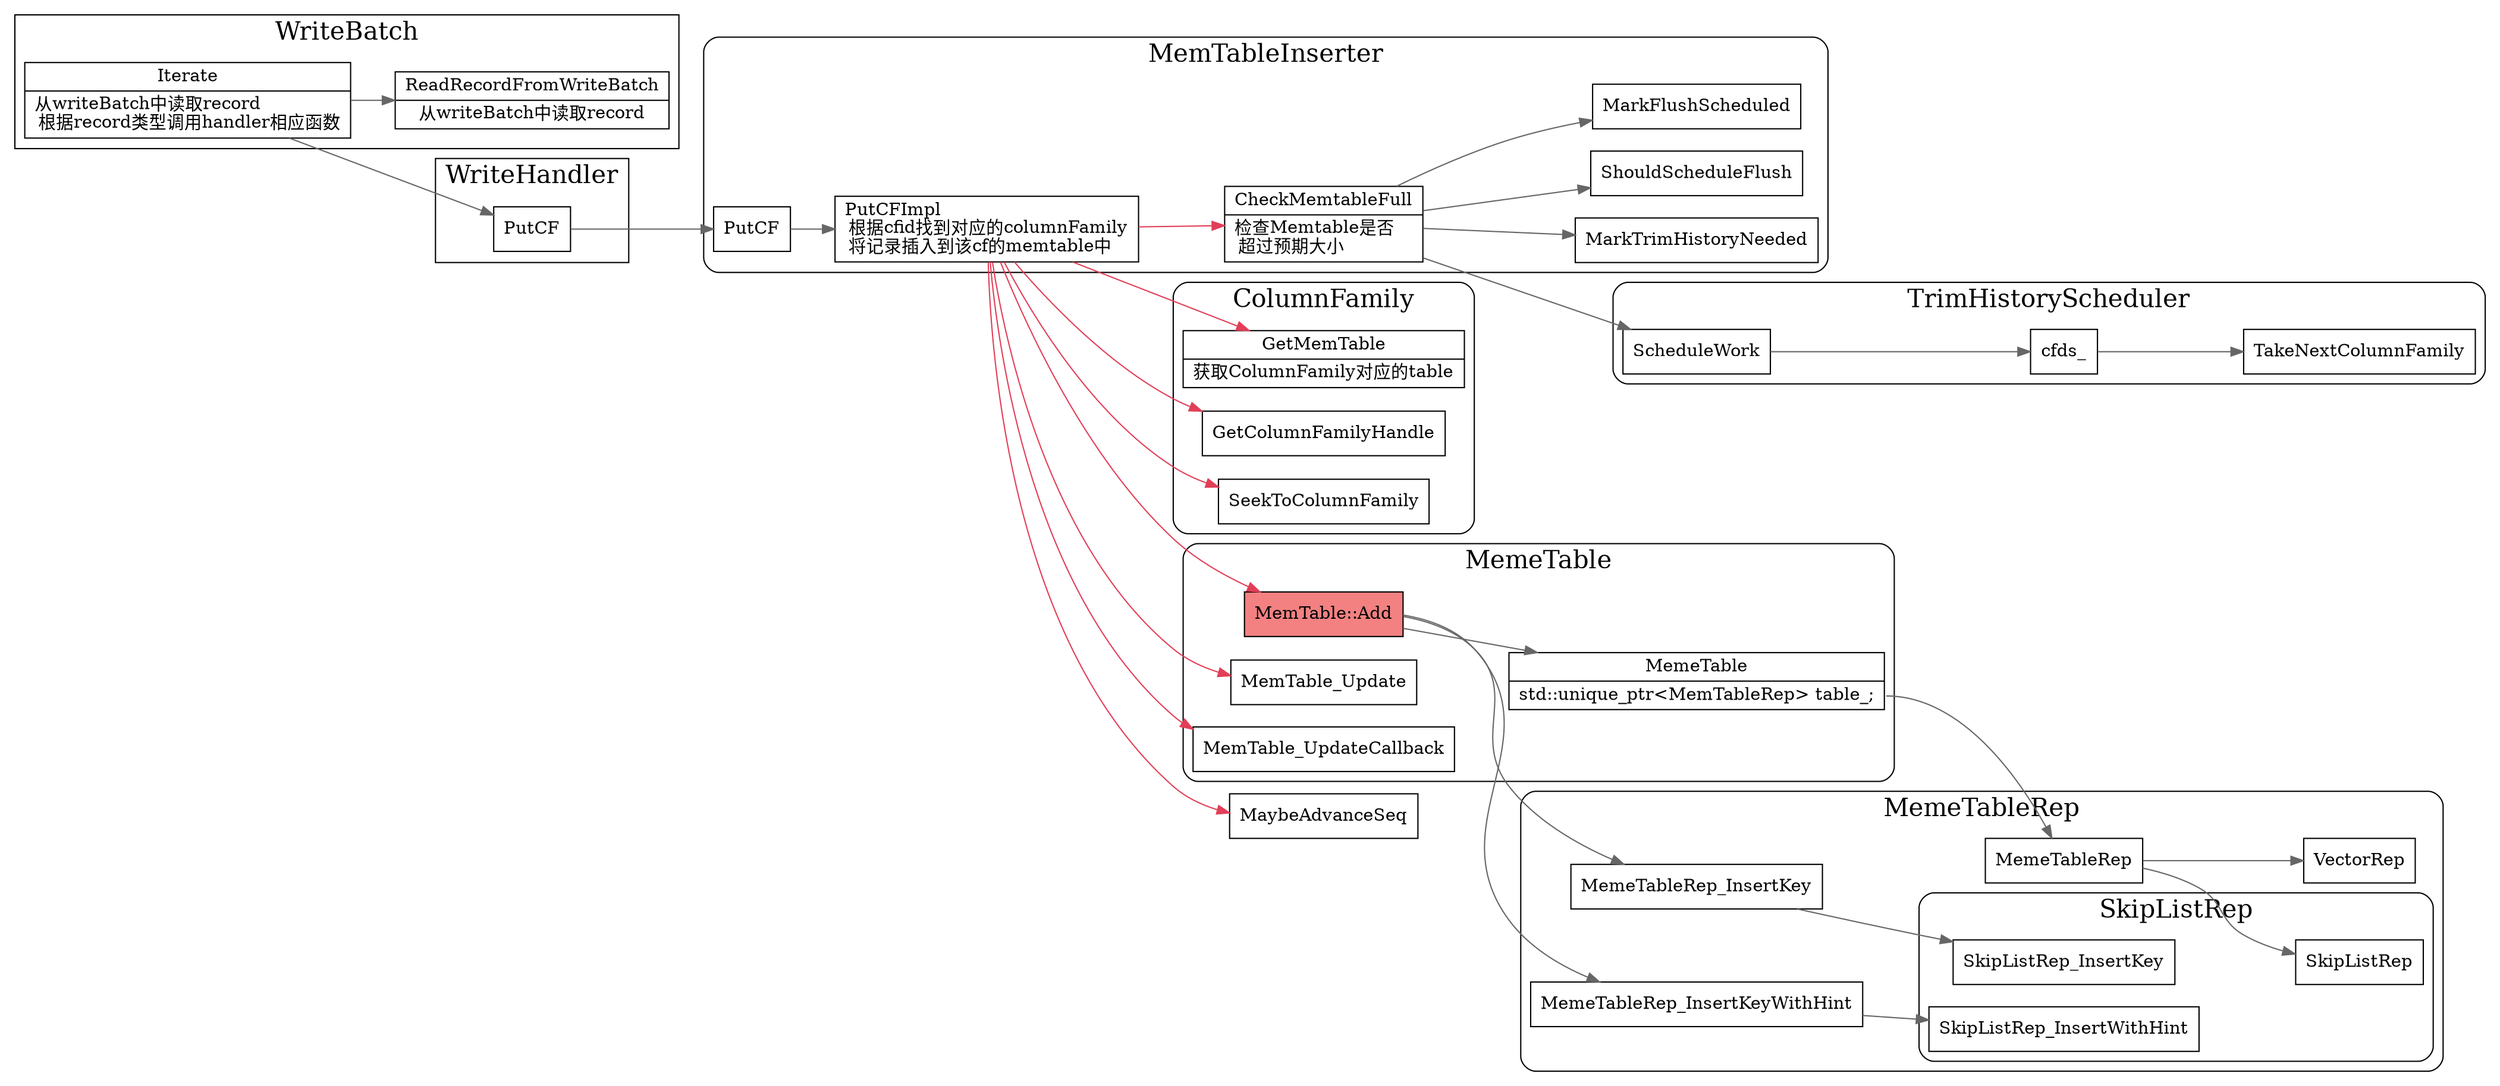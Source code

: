 digraph write_batch_iter {
  node[shape=box];
  edge[color=gray40];
  newrank=true;
  rankdir=LR;

  subgraph cluster_FlushScheduler {
    graph[label="TrimHistoryScheduler";fontsize=20;style=rounded];
    ScheduleWork -> {
    cfds_
    }
    cfds_ -> TakeNextColumnFamily 
  };

  subgraph cluster_MembleInserter {
    graph[label="MemTableInserter";fontsize=20;style=rounded];
    PutCF -> MemTableInserter_PutCFImpl; 
    MemTableInserter_PutCFImpl[
      shape="record";
      label="{{
        PutCFImpl\l
        根据cfid找到对应的columnFamily\l
        将记录插入到该cf的memtable中\l
      }}";
    ];
    CheckMemtableFull[
      shape="record";
      label="{{
        CheckMemtableFull|
        检查Memtable是否\l 
        超过预期大小\l
      }}";
    ];
    CheckMemtableFull -> {
      ScheduleWork;
      MarkTrimHistoryNeeded;
      ShouldScheduleFlush;
      MarkFlushScheduled;
    };
  };

  MemTableInserter_PutCFImpl -> {
    ColumnFamilyMemTables_GetMemTable;
    ColumnFamilyMemTables_GetColumnFamilyHandle;
    SeekToColumnFamily;
    MemTable_Add;
    MemTable_Update;
    MemTable_UpdateCallback;
    MaybeAdvanceSeq;
    CheckMemtableFull;
  }[color="#e23e57"];

  subgraph cluster_MemeTableRep {
    graph[label="MemeTableRep";fontsize=20;style=rounded];
    MemeTableRep -> {
      VectorRep;
      SkipListRep;
    }
    MemeTableRep_InsertKey -> SkipListRep_InsertKey;
    MemeTableRep_InsertKeyWithHint -> SkipListRep_InsertWithHint;

    subgraph cluster_SkipListRep {
      graph[label="SkipListRep";fontsize=20;style=rounded];
      SkipListRep;
      SkipListRep_InsertKey;
      SkipListRep_InsertWithHint;
      
    };
  };
  subgraph cluster_MemeTable {
    graph[label="MemeTable";fontsize=20;style=rounded];
    MemeTable[
      shape="record";
      label="{{
        MemeTable|
          <MemeTableRep> std::unique_ptr\<MemTableRep\> table_;
      }}";
    ];
    MemTable_Add[
      fillcolor="#f38181";
      style=filled;
      shape="record";
      label="{{
        MemTable::Add
      }}";
    ];
    MemeTable:MemeTableRep -> MemeTableRep;
    MemTable_Add -> {
      MemeTable;
      MemeTableRep_InsertKey;
      MemeTableRep_InsertKeyWithHint;
    }
    MemTable_Add;
    MemTable_Update;
    MemTable_UpdateCallback;
  };

  subgraph cluster_ColumnFamily {
    graph[label="ColumnFamily";fontsize=20;style=rounded];
    ColumnFamilyMemTables_GetMemTable[
      shape="record";
      label="{{
        GetMemTable|
        获取ColumnFamily对应的table\l
      }}";
    ];
    ColumnFamilyMemTables_GetColumnFamilyHandle[
      shape="record";
      label="{{
        GetColumnFamilyHandle\l
      }}";
    ];
    SeekToColumnFamily;
  };
  subgraph cluster_WriteHandler {
    graph[label="WriteHandler";fontsize=20;];
    Handler_PutCF -> PutCF;
    Handler_PutCF[
      shape="record";
      label="{{
      PutCF
      }}";
    ];
    
  } // end of WriteHandler

  subgraph cluster_WriteBatch{
    graph[label="WriteBatch";fontsize=20;];
    Iterate -> { 
      Handler_PutCF
      ReadRecordFromWriteBatch;
    }

    ReadRecordFromWriteBatch[
      shape="record";
      label="{{
        ReadRecordFromWriteBatch|
        从writeBatch中读取record
      }}";
    ];
    Iterate[
      shape="record";
      label="{{
        Iterate|
        从writeBatch中读取record\l
        根据record类型调用handler相应函数\l
      }}";
    ];
  } // end of WriteBatch_Handle
}
